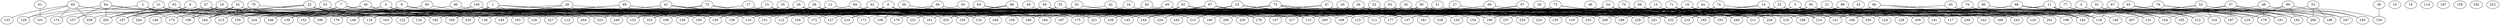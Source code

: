 strict graph G {
  1;
  2;
  3;
  4;
  5;
  6;
  7;
  8;
  9;
  10;
  11;
  12;
  13;
  14;
  15;
  16;
  17;
  18;
  19;
  20;
  21;
  22;
  23;
  24;
  25;
  26;
  27;
  28;
  29;
  30;
  31;
  32;
  33;
  34;
  35;
  36;
  37;
  38;
  39;
  40;
  41;
  42;
  43;
  44;
  45;
  46;
  47;
  48;
  49;
  50;
  51;
  52;
  53;
  54;
  55;
  56;
  57;
  58;
  59;
  60;
  61;
  62;
  63;
  64;
  65;
  66;
  67;
  68;
  69;
  70;
  71;
  72;
  73;
  74;
  75;
  76;
  77;
  78;
  79;
  80;
  81;
  82;
  83;
  84;
  85;
  86;
  87;
  88;
  89;
  90;
  91;
  92;
  93;
  94;
  95;
  96;
  97;
  98;
  99;
  100;
  101;
  102;
  103;
  104;
  105;
  106;
  107;
  108;
  109;
  110;
  111;
  112;
  113;
  114;
  115;
  116;
  117;
  118;
  119;
  120;
  121;
  122;
  123;
  124;
  125;
  126;
  127;
  128;
  129;
  130;
  131;
  132;
  133;
  134;
  135;
  136;
  137;
  138;
  139;
  140;
  141;
  142;
  143;
  144;
  145;
  146;
  147;
  148;
  149;
  150;
  151;
  152;
  153;
  154;
  155;
  156;
  157;
  158;
  159;
  160;
  161;
  162;
  163;
  164;
  165;
  166;
  167;
  168;
  169;
  170;
  171;
  172;
  173;
  174;
  175;
  176;
  177;
  178;
  179;
  180;
  181;
  182;
  183;
  184;
  185;
  186;
  187;
  188;
  189;
  190;
  191;
  192;
  193;
  194;
  195;
  196;
  197;
  198;
  199;
  200;
  201;
  202;
  203;
  204;
  205;
  206;
  207;
  208;
  209;
  210;
  211;
  212;
  213;
  214;
  215;
  216;
  217;
  218;
  219;
  220;
  221;
  222;
  223;
  224;
  225;
  226;
  227;
  228;
  229;
  230;
  231;
  232;
  233;
  234;
  235;
  236;
  237;
  238;
  239;
  240;
  241;
  242;
  243;
  244;
  245;
  246;
  247;
  248;
  249;
  250;
  70 -- 188;
  64 -- 105;
  86 -- 140;
  50 -- 103;
  4 -- 163;
  93 -- 232;
  20 -- 210;
  96 -- 116;
  64 -- 196;
  48 -- 193;
  12 -- 239;
  14 -- 211;
  15 -- 152;
  57 -- 106;
  22 -- 130;
  12 -- 138;
  9 -- 109;
  65 -- 142;
  88 -- 157;
  57 -- 144;
  11 -- 201;
  68 -- 177;
  100 -- 215;
  46 -- 235;
  67 -- 191;
  32 -- 138;
  40 -- 139;
  97 -- 233;
  14 -- 241;
  16 -- 216;
  76 -- 130;
  71 -- 102;
  88 -- 185;
  22 -- 238;
  93 -- 177;
  34 -- 142;
  54 -- 241;
  98 -- 226;
  62 -- 230;
  55 -- 145;
  83 -- 236;
  4 -- 249;
  73 -- 211;
  8 -- 152;
  40 -- 105;
  88 -- 191;
  6 -- 152;
  58 -- 195;
  35 -- 123;
  53 -- 164;
  28 -- 162;
  8 -- 176;
  11 -- 118;
  89 -- 189;
  81 -- 148;
  22 -- 148;
  89 -- 162;
  2 -- 101;
  73 -- 203;
  31 -- 106;
  64 -- 132;
  76 -- 142;
  7 -- 246;
  34 -- 221;
  54 -- 155;
  5 -- 229;
  70 -- 123;
  56 -- 170;
  20 -- 123;
  35 -- 103;
  89 -- 240;
  88 -- 117;
  37 -- 247;
  12 -- 112;
  51 -- 115;
  17 -- 183;
  31 -- 204;
  4 -- 162;
  75 -- 205;
  59 -- 216;
  24 -- 217;
  1 -- 136;
  1 -- 183;
  45 -- 117;
  34 -- 164;
  26 -- 220;
  50 -- 132;
  44 -- 179;
  63 -- 187;
  73 -- 120;
  27 -- 228;
  54 -- 199;
  77 -- 121;
  80 -- 211;
  99 -- 192;
  84 -- 112;
  95 -- 219;
  4 -- 239;
  96 -- 184;
  1 -- 225;
  16 -- 229;
  17 -- 189;
  7 -- 176;
  87 -- 121;
  56 -- 203;
  18 -- 149;
  11 -- 186;
  62 -- 224;
  93 -- 144;
  65 -- 163;
  62 -- 194;
  13 -- 190;
  70 -- 157;
  39 -- 235;
  56 -- 123;
  60 -- 106;
  59 -- 139;
  5 -- 214;
  8 -- 163;
  4 -- 139;
  75 -- 161;
  63 -- 213;
  8 -- 122;
  1 -- 122;
  21 -- 216;
  75 -- 215;
  36 -- 170;
  38 -- 159;
  89 -- 223;
  26 -- 109;
  22 -- 195;
  61 -- 101;
  5 -- 128;
  42 -- 239;
  60 -- 229;
  56 -- 169;
  41 -- 163;
  66 -- 250;
  44 -- 123;
  8 -- 225;
  41 -- 200;
  65 -- 247;
  62 -- 202;
  56 -- 227;
  62 -- 144;
  98 -- 119;
  90 -- 154;
  34 -- 173;
  21 -- 131;
  89 -- 183;
  27 -- 208;
  13 -- 166;
  78 -- 247;
  72 -- 103;
  72 -- 118;
  81 -- 175;
  90 -- 111;
  66 -- 236;
  65 -- 212;
  44 -- 237;
  18 -- 196;
  3 -- 165;
  64 -- 218;
  50 -- 237;
  68 -- 203;
  20 -- 234;
  39 -- 184;
  9 -- 244;
  71 -- 233;
  79 -- 153;
  72 -- 136;
  85 -- 136;
  69 -- 142;
  9 -- 198;
  7 -- 234;
  11 -- 142;
  15 -- 112;
  21 -- 105;
  87 -- 221;
  74 -- 241;
  49 -- 175;
  15 -- 126;
  92 -- 217;
  60 -- 189;
  33 -- 206;
  6 -- 214;
  31 -- 174;
  13 -- 241;
  37 -- 197;
  21 -- 192;
  83 -- 231;
  7 -- 162;
  32 -- 185;
  41 -- 153;
  58 -- 130;
  100 -- 150;
  68 -- 144;
  73 -- 207;
  22 -- 116;
  2 -- 173;
  70 -- 215;
  16 -- 226;
  36 -- 108;
  22 -- 173;
  59 -- 184;
  26 -- 201;
  16 -- 214;
  75 -- 157;
  92 -- 184;
  43 -- 121;
  90 -- 221;
  47 -- 144;
  87 -- 115;
  98 -- 211;
  30 -- 169;
  83 -- 129;
  16 -- 153;
  5 -- 141;
  78 -- 179;
  1 -- 126;
  16 -- 211;
  45 -- 104;
  73 -- 135;
  30 -- 105;
  74 -- 232;
  95 -- 235;
  65 -- 192;
  28 -- 130;
  37 -- 191;
  16 -- 208;
  59 -- 189;
  5 -- 200;
  55 -- 130;
  76 -- 219;
  82 -- 190;
  6 -- 172;
  5 -- 116;
  41 -- 246;
  8 -- 148;
  87 -- 162;
  70 -- 208;
  73 -- 119;
  93 -- 112;
  31 -- 152;
  84 -- 132;
  30 -- 104;
  60 -- 115;
  20 -- 121;
  97 -- 216;
  47 -- 157;
  94 -- 164;
  8 -- 166;
  49 -- 156;
  80 -- 118;
  29 -- 153;
  20 -- 241;
  40 -- 160;
  63 -- 202;
  54 -- 216;
  70 -- 232;
  97 -- 157;
  52 -- 217;
  22 -- 213;
  32 -- 250;
  18 -- 146;
  15 -- 210;
  58 -- 171;
  51 -- 181;
  25 -- 226;
  29 -- 232;
  23 -- 115;
  52 -- 207;
  47 -- 241;
  39 -- 212;
  55 -- 215;
  41 -- 110;
  76 -- 241;
  65 -- 211;
  42 -- 217;
  64 -- 151;
  81 -- 161;
  35 -- 164;
  73 -- 190;
  14 -- 214;
  44 -- 226;
  87 -- 224;
  26 -- 135;
  13 -- 250;
  52 -- 159;
  45 -- 178;
  25 -- 121;
  70 -- 226;
  65 -- 115;
  49 -- 189;
  28 -- 113;
  72 -- 151;
  35 -- 206;
  88 -- 218;
  67 -- 136;
  94 -- 129;
  20 -- 168;
  6 -- 203;
  52 -- 102;
  92 -- 239;
  81 -- 167;
  33 -- 249;
  100 -- 227;
  86 -- 179;
  68 -- 248;
  92 -- 199;
  92 -- 231;
  47 -- 168;
  92 -- 229;
  16 -- 249;
  53 -- 209;
  71 -- 180;
  39 -- 195;
  67 -- 232;
  99 -- 166;
  68 -- 172;
  78 -- 166;
  83 -- 133;
  69 -- 230;
  21 -- 185;
  86 -- 192;
  86 -- 211;
  41 -- 109;
  92 -- 144;
  49 -- 184;
  14 -- 218;
  68 -- 157;
  54 -- 242;
  68 -- 111;
  86 -- 186;
  94 -- 107;
  13 -- 223;
  63 -- 135;
  51 -- 190;
  93 -- 224;
  31 -- 137;
  39 -- 157;
  27 -- 120;
  7 -- 213;
  89 -- 180;
  54 -- 204;
  25 -- 214;
  89 -- 153;
  62 -- 241;
  14 -- 144;
  34 -- 150;
  16 -- 108;
  1 -- 160;
  58 -- 208;
  37 -- 169;
  91 -- 131;
  56 -- 105;
  34 -- 244;
  29 -- 109;
  47 -- 149;
  94 -- 139;
  1 -- 241;
  35 -- 150;
  67 -- 118;
  53 -- 106;
  90 -- 243;
  58 -- 109;
  64 -- 231;
  73 -- 155;
  27 -- 168;
  98 -- 132;
  81 -- 178;
  95 -- 225;
  4 -- 213;
  6 -- 161;
  39 -- 215;
  62 -- 108;
  83 -- 238;
  66 -- 243;
  86 -- 187;
  5 -- 188;
  62 -- 110;
  5 -- 209;
  69 -- 154;
  3 -- 121;
  56 -- 161;
  75 -- 145;
  73 -- 217;
  97 -- 185;
  56 -- 176;
  75 -- 168;
  82 -- 171;
  15 -- 184;
  1 -- 134;
  5 -- 239;
  64 -- 242;
  99 -- 193;
  86 -- 155;
  97 -- 122;
  99 -- 219;
  23 -- 168;
  95 -- 198;
  74 -- 250;
  86 -- 132;
  66 -- 214;
  17 -- 110;
  60 -- 245;
  40 -- 246;
  11 -- 137;
  41 -- 112;
  5 -- 124;
  5 -- 201;
  79 -- 164;
  30 -- 110;
  93 -- 184;
  69 -- 237;
  76 -- 236;
  23 -- 245;
  98 -- 185;
  7 -- 119;
  78 -- 250;
  23 -- 145;
  32 -- 111;
  80 -- 242;
  79 -- 150;
  77 -- 104;
  67 -- 219;
  16 -- 199;
  71 -- 155;
  9 -- 187;
  28 -- 143;
  62 -- 149;
  37 -- 104;
  67 -- 212;
  83 -- 174;
  86 -- 243;
  14 -- 125;
  91 -- 142;
  81 -- 211;
  31 -- 202;
  14 -- 160;
  89 -- 103;
  29 -- 127;
  57 -- 234;
  54 -- 177;
  28 -- 223;
  16 -- 197;
  74 -- 216;
  93 -- 211;
  64 -- 145;
  9 -- 107;
  25 -- 190;
  85 -- 116;
  18 -- 187;
  70 -- 155;
  75 -- 137;
  46 -- 199;
  94 -- 202;
  54 -- 135;
  20 -- 112;
  1 -- 138;
  68 -- 156;
  32 -- 231;
  7 -- 121;
  42 -- 127;
  2 -- 231;
  36 -- 132;
  87 -- 178;
  86 -- 125;
  15 -- 172;
  100 -- 122;
  53 -- 235;
  55 -- 189;
  68 -- 113;
  48 -- 132;
  59 -- 221;
  55 -- 184;
  14 -- 226;
  22 -- 190;
  66 -- 166;
  24 -- 175;
  18 -- 166;
  30 -- 217;
  69 -- 190;
  33 -- 186;
  20 -- 120;
  14 -- 124;
  35 -- 184;
  100 -- 136;
  20 -- 233;
  86 -- 169;
  76 -- 242;
  65 -- 206;
  7 -- 150;
  48 -- 179;
  57 -- 244;
  65 -- 198;
  6 -- 210;
  93 -- 117;
  18 -- 106;
  11 -- 209;
}
